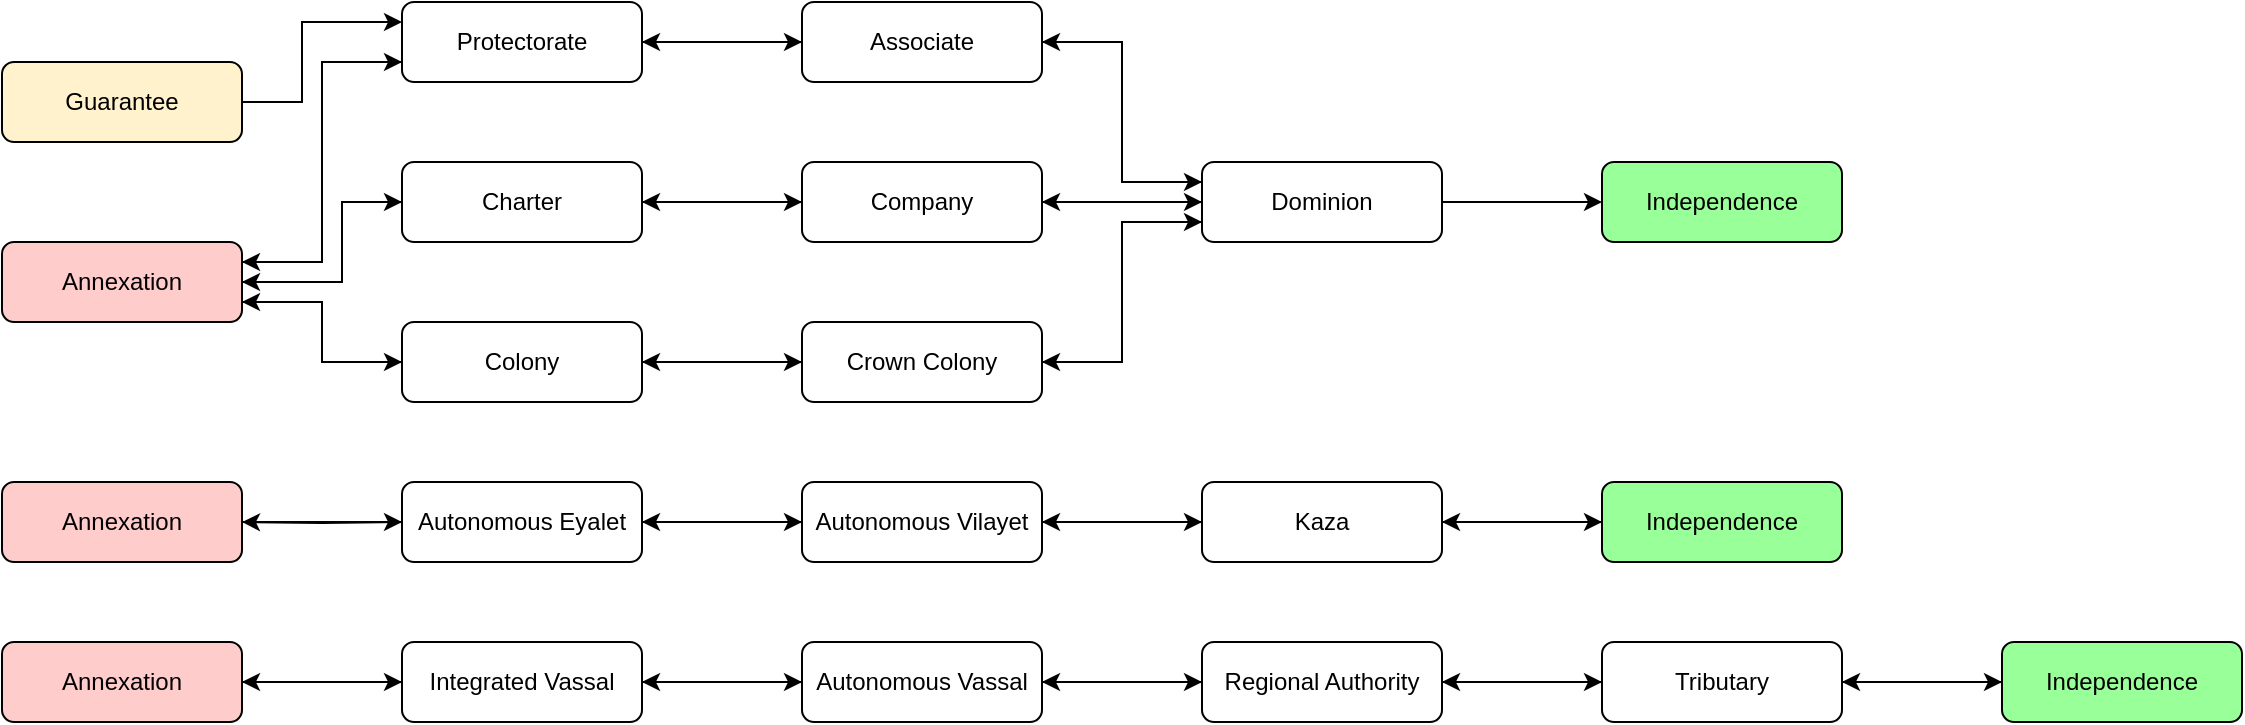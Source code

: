 <mxfile version="14.5.1" type="device" pages="3"><diagram id="C5RBs43oDa-KdzZeNtuy" name="Autonomy"><mxGraphModel dx="1264" dy="592" grid="1" gridSize="10" guides="1" tooltips="1" connect="1" arrows="1" fold="1" page="1" pageScale="1" pageWidth="827" pageHeight="1169" math="0" shadow="0"><root><mxCell id="WIyWlLk6GJQsqaUBKTNV-0"/><mxCell id="WIyWlLk6GJQsqaUBKTNV-1" parent="WIyWlLk6GJQsqaUBKTNV-0"/><mxCell id="ARL0-qfdKH1gLGvU-sWV-0" style="edgeStyle=orthogonalEdgeStyle;rounded=0;orthogonalLoop=1;jettySize=auto;html=1;entryX=0;entryY=0.25;entryDx=0;entryDy=0;" parent="WIyWlLk6GJQsqaUBKTNV-1" source="WIyWlLk6GJQsqaUBKTNV-3" target="ARL0-qfdKH1gLGvU-sWV-1" edge="1"><mxGeometry relative="1" as="geometry"><mxPoint x="240" y="60" as="targetPoint"/><Array as="points"><mxPoint x="190" y="90"/><mxPoint x="190" y="50"/></Array></mxGeometry></mxCell><mxCell id="WIyWlLk6GJQsqaUBKTNV-3" value="Guarantee" style="rounded=1;whiteSpace=wrap;html=1;fontSize=12;glass=0;strokeWidth=1;shadow=0;fillColor=#fff2cc;strokeColor=#000000;" parent="WIyWlLk6GJQsqaUBKTNV-1" vertex="1"><mxGeometry x="40" y="70" width="120" height="40" as="geometry"/></mxCell><mxCell id="ARL0-qfdKH1gLGvU-sWV-11" style="edgeStyle=orthogonalEdgeStyle;rounded=0;orthogonalLoop=1;jettySize=auto;html=1;entryX=0;entryY=0.5;entryDx=0;entryDy=0;" parent="WIyWlLk6GJQsqaUBKTNV-1" source="ARL0-qfdKH1gLGvU-sWV-1" target="ARL0-qfdKH1gLGvU-sWV-8" edge="1"><mxGeometry relative="1" as="geometry"><Array as="points"><mxPoint x="360" y="60"/><mxPoint x="360" y="60"/></Array></mxGeometry></mxCell><mxCell id="F4bUNa7UF81DJa8ka58F-28" style="edgeStyle=orthogonalEdgeStyle;rounded=0;orthogonalLoop=1;jettySize=auto;html=1;" edge="1" parent="WIyWlLk6GJQsqaUBKTNV-1" source="ARL0-qfdKH1gLGvU-sWV-1"><mxGeometry relative="1" as="geometry"><mxPoint x="160" y="170" as="targetPoint"/><Array as="points"><mxPoint x="200" y="70"/><mxPoint x="200" y="170"/></Array></mxGeometry></mxCell><mxCell id="ARL0-qfdKH1gLGvU-sWV-1" value="Protectorate" style="rounded=1;whiteSpace=wrap;html=1;fontSize=12;glass=0;strokeWidth=1;shadow=0;" parent="WIyWlLk6GJQsqaUBKTNV-1" vertex="1"><mxGeometry x="240" y="40" width="120" height="40" as="geometry"/></mxCell><mxCell id="ARL0-qfdKH1gLGvU-sWV-2" style="edgeStyle=orthogonalEdgeStyle;rounded=0;orthogonalLoop=1;jettySize=auto;html=1;entryX=0;entryY=0.5;entryDx=0;entryDy=0;" parent="WIyWlLk6GJQsqaUBKTNV-1" target="ARL0-qfdKH1gLGvU-sWV-4" edge="1"><mxGeometry relative="1" as="geometry"><mxPoint x="240" y="140" as="targetPoint"/><Array as="points"><mxPoint x="210" y="180"/><mxPoint x="210" y="140"/></Array><mxPoint x="160" y="180" as="sourcePoint"/></mxGeometry></mxCell><mxCell id="ARL0-qfdKH1gLGvU-sWV-6" style="edgeStyle=orthogonalEdgeStyle;rounded=0;orthogonalLoop=1;jettySize=auto;html=1;entryX=0;entryY=0.75;entryDx=0;entryDy=0;exitX=1;exitY=0.25;exitDx=0;exitDy=0;" parent="WIyWlLk6GJQsqaUBKTNV-1" target="ARL0-qfdKH1gLGvU-sWV-1" edge="1"><mxGeometry relative="1" as="geometry"><Array as="points"><mxPoint x="200" y="170"/><mxPoint x="200" y="70"/></Array><mxPoint x="160" y="170" as="sourcePoint"/></mxGeometry></mxCell><mxCell id="ARL0-qfdKH1gLGvU-sWV-18" style="edgeStyle=orthogonalEdgeStyle;rounded=0;orthogonalLoop=1;jettySize=auto;html=1;entryX=0;entryY=0.5;entryDx=0;entryDy=0;" parent="WIyWlLk6GJQsqaUBKTNV-1" target="ARL0-qfdKH1gLGvU-sWV-15" edge="1"><mxGeometry relative="1" as="geometry"><Array as="points"><mxPoint x="200" y="190"/><mxPoint x="200" y="220"/></Array><mxPoint x="160" y="190" as="sourcePoint"/></mxGeometry></mxCell><mxCell id="ARL0-qfdKH1gLGvU-sWV-7" style="edgeStyle=orthogonalEdgeStyle;rounded=0;orthogonalLoop=1;jettySize=auto;html=1;entryX=0;entryY=0.5;entryDx=0;entryDy=0;" parent="WIyWlLk6GJQsqaUBKTNV-1" source="ARL0-qfdKH1gLGvU-sWV-4" target="ARL0-qfdKH1gLGvU-sWV-5" edge="1"><mxGeometry relative="1" as="geometry"><mxPoint x="410" y="140" as="targetPoint"/></mxGeometry></mxCell><mxCell id="F4bUNa7UF81DJa8ka58F-29" style="edgeStyle=orthogonalEdgeStyle;rounded=0;orthogonalLoop=1;jettySize=auto;html=1;entryX=1;entryY=0.5;entryDx=0;entryDy=0;" edge="1" parent="WIyWlLk6GJQsqaUBKTNV-1" source="ARL0-qfdKH1gLGvU-sWV-4" target="F4bUNa7UF81DJa8ka58F-10"><mxGeometry relative="1" as="geometry"><Array as="points"><mxPoint x="210" y="140"/><mxPoint x="210" y="180"/></Array></mxGeometry></mxCell><mxCell id="ARL0-qfdKH1gLGvU-sWV-4" value="Charter" style="rounded=1;whiteSpace=wrap;html=1;fontSize=12;glass=0;strokeWidth=1;shadow=0;" parent="WIyWlLk6GJQsqaUBKTNV-1" vertex="1"><mxGeometry x="240" y="120" width="120" height="40" as="geometry"/></mxCell><mxCell id="ARL0-qfdKH1gLGvU-sWV-13" style="edgeStyle=orthogonalEdgeStyle;rounded=0;orthogonalLoop=1;jettySize=auto;html=1;entryX=0;entryY=0.5;entryDx=0;entryDy=0;" parent="WIyWlLk6GJQsqaUBKTNV-1" source="ARL0-qfdKH1gLGvU-sWV-5" target="ARL0-qfdKH1gLGvU-sWV-9" edge="1"><mxGeometry relative="1" as="geometry"/></mxCell><mxCell id="F4bUNa7UF81DJa8ka58F-32" style="edgeStyle=orthogonalEdgeStyle;rounded=0;orthogonalLoop=1;jettySize=auto;html=1;" edge="1" parent="WIyWlLk6GJQsqaUBKTNV-1" source="ARL0-qfdKH1gLGvU-sWV-5" target="ARL0-qfdKH1gLGvU-sWV-4"><mxGeometry relative="1" as="geometry"/></mxCell><mxCell id="ARL0-qfdKH1gLGvU-sWV-5" value="Company" style="rounded=1;whiteSpace=wrap;html=1;fontSize=12;glass=0;strokeWidth=1;shadow=0;" parent="WIyWlLk6GJQsqaUBKTNV-1" vertex="1"><mxGeometry x="440" y="120" width="120" height="40" as="geometry"/></mxCell><mxCell id="ARL0-qfdKH1gLGvU-sWV-12" style="edgeStyle=orthogonalEdgeStyle;rounded=0;orthogonalLoop=1;jettySize=auto;html=1;entryX=0;entryY=0.25;entryDx=0;entryDy=0;" parent="WIyWlLk6GJQsqaUBKTNV-1" source="ARL0-qfdKH1gLGvU-sWV-8" target="ARL0-qfdKH1gLGvU-sWV-9" edge="1"><mxGeometry relative="1" as="geometry"/></mxCell><mxCell id="F4bUNa7UF81DJa8ka58F-31" style="edgeStyle=orthogonalEdgeStyle;rounded=0;orthogonalLoop=1;jettySize=auto;html=1;entryX=1;entryY=0.5;entryDx=0;entryDy=0;" edge="1" parent="WIyWlLk6GJQsqaUBKTNV-1" source="ARL0-qfdKH1gLGvU-sWV-8" target="ARL0-qfdKH1gLGvU-sWV-1"><mxGeometry relative="1" as="geometry"/></mxCell><mxCell id="ARL0-qfdKH1gLGvU-sWV-8" value="Associate" style="rounded=1;whiteSpace=wrap;html=1;fontSize=12;glass=0;strokeWidth=1;shadow=0;" parent="WIyWlLk6GJQsqaUBKTNV-1" vertex="1"><mxGeometry x="440" y="40" width="120" height="40" as="geometry"/></mxCell><mxCell id="ARL0-qfdKH1gLGvU-sWV-19" style="edgeStyle=orthogonalEdgeStyle;rounded=0;orthogonalLoop=1;jettySize=auto;html=1;entryX=0;entryY=0.5;entryDx=0;entryDy=0;" parent="WIyWlLk6GJQsqaUBKTNV-1" source="ARL0-qfdKH1gLGvU-sWV-9" edge="1"><mxGeometry relative="1" as="geometry"><mxPoint x="840" y="140" as="targetPoint"/></mxGeometry></mxCell><mxCell id="F4bUNa7UF81DJa8ka58F-33" style="edgeStyle=orthogonalEdgeStyle;rounded=0;orthogonalLoop=1;jettySize=auto;html=1;exitX=0;exitY=0.25;exitDx=0;exitDy=0;entryX=1;entryY=0.5;entryDx=0;entryDy=0;" edge="1" parent="WIyWlLk6GJQsqaUBKTNV-1" source="ARL0-qfdKH1gLGvU-sWV-9" target="ARL0-qfdKH1gLGvU-sWV-8"><mxGeometry relative="1" as="geometry"/></mxCell><mxCell id="F4bUNa7UF81DJa8ka58F-34" style="edgeStyle=orthogonalEdgeStyle;rounded=0;orthogonalLoop=1;jettySize=auto;html=1;" edge="1" parent="WIyWlLk6GJQsqaUBKTNV-1" source="ARL0-qfdKH1gLGvU-sWV-9"><mxGeometry relative="1" as="geometry"><mxPoint x="560" y="140" as="targetPoint"/></mxGeometry></mxCell><mxCell id="F4bUNa7UF81DJa8ka58F-35" style="edgeStyle=orthogonalEdgeStyle;rounded=0;orthogonalLoop=1;jettySize=auto;html=1;entryX=1;entryY=0.5;entryDx=0;entryDy=0;" edge="1" parent="WIyWlLk6GJQsqaUBKTNV-1" source="ARL0-qfdKH1gLGvU-sWV-9" target="ARL0-qfdKH1gLGvU-sWV-16"><mxGeometry relative="1" as="geometry"><Array as="points"><mxPoint x="600" y="150"/><mxPoint x="600" y="220"/></Array></mxGeometry></mxCell><mxCell id="ARL0-qfdKH1gLGvU-sWV-9" value="Dominion" style="rounded=1;whiteSpace=wrap;html=1;fontSize=12;glass=0;strokeWidth=1;shadow=0;" parent="WIyWlLk6GJQsqaUBKTNV-1" vertex="1"><mxGeometry x="640" y="120" width="120" height="40" as="geometry"/></mxCell><mxCell id="ARL0-qfdKH1gLGvU-sWV-14" style="edgeStyle=orthogonalEdgeStyle;rounded=0;orthogonalLoop=1;jettySize=auto;html=1;entryX=0;entryY=0.5;entryDx=0;entryDy=0;" parent="WIyWlLk6GJQsqaUBKTNV-1" source="ARL0-qfdKH1gLGvU-sWV-15" target="ARL0-qfdKH1gLGvU-sWV-16" edge="1"><mxGeometry relative="1" as="geometry"><mxPoint x="410" y="220" as="targetPoint"/></mxGeometry></mxCell><mxCell id="F4bUNa7UF81DJa8ka58F-30" style="edgeStyle=orthogonalEdgeStyle;rounded=0;orthogonalLoop=1;jettySize=auto;html=1;entryX=1;entryY=0.75;entryDx=0;entryDy=0;" edge="1" parent="WIyWlLk6GJQsqaUBKTNV-1" source="ARL0-qfdKH1gLGvU-sWV-15" target="F4bUNa7UF81DJa8ka58F-10"><mxGeometry relative="1" as="geometry"><mxPoint x="170" y="190" as="targetPoint"/></mxGeometry></mxCell><mxCell id="ARL0-qfdKH1gLGvU-sWV-15" value="Colony" style="rounded=1;whiteSpace=wrap;html=1;fontSize=12;glass=0;strokeWidth=1;shadow=0;" parent="WIyWlLk6GJQsqaUBKTNV-1" vertex="1"><mxGeometry x="240" y="200" width="120" height="40" as="geometry"/></mxCell><mxCell id="ARL0-qfdKH1gLGvU-sWV-17" style="edgeStyle=orthogonalEdgeStyle;rounded=0;orthogonalLoop=1;jettySize=auto;html=1;entryX=0;entryY=0.75;entryDx=0;entryDy=0;" parent="WIyWlLk6GJQsqaUBKTNV-1" source="ARL0-qfdKH1gLGvU-sWV-16" target="ARL0-qfdKH1gLGvU-sWV-9" edge="1"><mxGeometry relative="1" as="geometry"/></mxCell><mxCell id="F4bUNa7UF81DJa8ka58F-36" style="edgeStyle=orthogonalEdgeStyle;rounded=0;orthogonalLoop=1;jettySize=auto;html=1;" edge="1" parent="WIyWlLk6GJQsqaUBKTNV-1" source="ARL0-qfdKH1gLGvU-sWV-16"><mxGeometry relative="1" as="geometry"><mxPoint x="360" y="220" as="targetPoint"/></mxGeometry></mxCell><mxCell id="ARL0-qfdKH1gLGvU-sWV-16" value="Crown Colony" style="rounded=1;whiteSpace=wrap;html=1;fontSize=12;glass=0;strokeWidth=1;shadow=0;" parent="WIyWlLk6GJQsqaUBKTNV-1" vertex="1"><mxGeometry x="440" y="200" width="120" height="40" as="geometry"/></mxCell><mxCell id="F4bUNa7UF81DJa8ka58F-4" style="edgeStyle=orthogonalEdgeStyle;rounded=0;orthogonalLoop=1;jettySize=auto;html=1;entryX=0;entryY=0.5;entryDx=0;entryDy=0;" edge="1" parent="WIyWlLk6GJQsqaUBKTNV-1" source="ARL0-qfdKH1gLGvU-sWV-20"><mxGeometry relative="1" as="geometry"><mxPoint x="240" y="300" as="targetPoint"/></mxGeometry></mxCell><mxCell id="ARL0-qfdKH1gLGvU-sWV-20" value="Annexation" style="rounded=1;whiteSpace=wrap;html=1;fontSize=12;glass=0;strokeWidth=1;shadow=0;fillColor=#FFCCCC;" parent="WIyWlLk6GJQsqaUBKTNV-1" vertex="1"><mxGeometry x="40" y="280" width="120" height="40" as="geometry"/></mxCell><mxCell id="F4bUNa7UF81DJa8ka58F-37" style="edgeStyle=orthogonalEdgeStyle;rounded=0;orthogonalLoop=1;jettySize=auto;html=1;entryX=1;entryY=0.5;entryDx=0;entryDy=0;" edge="1" parent="WIyWlLk6GJQsqaUBKTNV-1" target="ARL0-qfdKH1gLGvU-sWV-20"><mxGeometry relative="1" as="geometry"><mxPoint x="240" y="300" as="sourcePoint"/></mxGeometry></mxCell><mxCell id="F4bUNa7UF81DJa8ka58F-6" style="edgeStyle=orthogonalEdgeStyle;rounded=0;orthogonalLoop=1;jettySize=auto;html=1;entryX=0;entryY=0.5;entryDx=0;entryDy=0;" edge="1" parent="WIyWlLk6GJQsqaUBKTNV-1" source="F4bUNa7UF81DJa8ka58F-2" target="F4bUNa7UF81DJa8ka58F-3"><mxGeometry relative="1" as="geometry"><Array as="points"><mxPoint x="380" y="300"/><mxPoint x="380" y="300"/></Array></mxGeometry></mxCell><mxCell id="F4bUNa7UF81DJa8ka58F-2" value="Autonomous Eyalet" style="rounded=1;whiteSpace=wrap;html=1;fontSize=12;glass=0;strokeWidth=1;shadow=0;" vertex="1" parent="WIyWlLk6GJQsqaUBKTNV-1"><mxGeometry x="240" y="280" width="120" height="40" as="geometry"/></mxCell><mxCell id="F4bUNa7UF81DJa8ka58F-39" style="edgeStyle=orthogonalEdgeStyle;rounded=0;orthogonalLoop=1;jettySize=auto;html=1;entryX=1;entryY=0.5;entryDx=0;entryDy=0;" edge="1" parent="WIyWlLk6GJQsqaUBKTNV-1" source="F4bUNa7UF81DJa8ka58F-3" target="F4bUNa7UF81DJa8ka58F-2"><mxGeometry relative="1" as="geometry"/></mxCell><mxCell id="F4bUNa7UF81DJa8ka58F-49" style="edgeStyle=orthogonalEdgeStyle;rounded=0;orthogonalLoop=1;jettySize=auto;html=1;entryX=0;entryY=0.5;entryDx=0;entryDy=0;" edge="1" parent="WIyWlLk6GJQsqaUBKTNV-1" source="F4bUNa7UF81DJa8ka58F-3" target="F4bUNa7UF81DJa8ka58F-48"><mxGeometry relative="1" as="geometry"/></mxCell><mxCell id="F4bUNa7UF81DJa8ka58F-3" value="Autonomous Vilayet" style="rounded=1;whiteSpace=wrap;html=1;fontSize=12;glass=0;strokeWidth=1;shadow=0;" vertex="1" parent="WIyWlLk6GJQsqaUBKTNV-1"><mxGeometry x="440" y="280" width="120" height="40" as="geometry"/></mxCell><mxCell id="F4bUNa7UF81DJa8ka58F-9" value="Independence" style="rounded=1;whiteSpace=wrap;html=1;fontSize=12;glass=0;strokeWidth=1;shadow=0;fillColor=#99FF99;" vertex="1" parent="WIyWlLk6GJQsqaUBKTNV-1"><mxGeometry x="840" y="120" width="120" height="40" as="geometry"/></mxCell><mxCell id="F4bUNa7UF81DJa8ka58F-10" value="Annexation" style="rounded=1;whiteSpace=wrap;html=1;fontSize=12;glass=0;strokeWidth=1;shadow=0;fillColor=#FFCCCC;" vertex="1" parent="WIyWlLk6GJQsqaUBKTNV-1"><mxGeometry x="40" y="160" width="120" height="40" as="geometry"/></mxCell><mxCell id="F4bUNa7UF81DJa8ka58F-11" style="edgeStyle=orthogonalEdgeStyle;rounded=0;orthogonalLoop=1;jettySize=auto;html=1;entryX=0;entryY=0.5;entryDx=0;entryDy=0;" edge="1" parent="WIyWlLk6GJQsqaUBKTNV-1" source="F4bUNa7UF81DJa8ka58F-12" target="F4bUNa7UF81DJa8ka58F-14"><mxGeometry relative="1" as="geometry"><Array as="points"><mxPoint x="160" y="380"/><mxPoint x="160" y="380"/></Array></mxGeometry></mxCell><mxCell id="F4bUNa7UF81DJa8ka58F-12" value="Annexation" style="rounded=1;whiteSpace=wrap;html=1;fontSize=12;glass=0;strokeWidth=1;shadow=0;fillColor=#FFCCCC;" vertex="1" parent="WIyWlLk6GJQsqaUBKTNV-1"><mxGeometry x="40" y="360" width="120" height="40" as="geometry"/></mxCell><mxCell id="F4bUNa7UF81DJa8ka58F-13" style="edgeStyle=orthogonalEdgeStyle;rounded=0;orthogonalLoop=1;jettySize=auto;html=1;entryX=0;entryY=0.5;entryDx=0;entryDy=0;" edge="1" parent="WIyWlLk6GJQsqaUBKTNV-1" source="F4bUNa7UF81DJa8ka58F-14" target="F4bUNa7UF81DJa8ka58F-16"><mxGeometry relative="1" as="geometry"><Array as="points"><mxPoint x="400" y="380"/><mxPoint x="400" y="380"/></Array></mxGeometry></mxCell><mxCell id="F4bUNa7UF81DJa8ka58F-47" style="edgeStyle=orthogonalEdgeStyle;rounded=0;orthogonalLoop=1;jettySize=auto;html=1;" edge="1" parent="WIyWlLk6GJQsqaUBKTNV-1" source="F4bUNa7UF81DJa8ka58F-14" target="F4bUNa7UF81DJa8ka58F-12"><mxGeometry relative="1" as="geometry"/></mxCell><mxCell id="F4bUNa7UF81DJa8ka58F-14" value="Integrated Vassal" style="rounded=1;whiteSpace=wrap;html=1;fontSize=12;glass=0;strokeWidth=1;shadow=0;" vertex="1" parent="WIyWlLk6GJQsqaUBKTNV-1"><mxGeometry x="240" y="360" width="120" height="40" as="geometry"/></mxCell><mxCell id="F4bUNa7UF81DJa8ka58F-15" style="edgeStyle=orthogonalEdgeStyle;rounded=0;orthogonalLoop=1;jettySize=auto;html=1;entryX=0;entryY=0.5;entryDx=0;entryDy=0;" edge="1" parent="WIyWlLk6GJQsqaUBKTNV-1" source="F4bUNa7UF81DJa8ka58F-16" target="F4bUNa7UF81DJa8ka58F-18"><mxGeometry relative="1" as="geometry"/></mxCell><mxCell id="F4bUNa7UF81DJa8ka58F-46" style="edgeStyle=orthogonalEdgeStyle;rounded=0;orthogonalLoop=1;jettySize=auto;html=1;entryX=1;entryY=0.5;entryDx=0;entryDy=0;" edge="1" parent="WIyWlLk6GJQsqaUBKTNV-1" source="F4bUNa7UF81DJa8ka58F-16" target="F4bUNa7UF81DJa8ka58F-14"><mxGeometry relative="1" as="geometry"/></mxCell><mxCell id="F4bUNa7UF81DJa8ka58F-16" value="Autonomous Vassal" style="rounded=1;whiteSpace=wrap;html=1;fontSize=12;glass=0;strokeWidth=1;shadow=0;" vertex="1" parent="WIyWlLk6GJQsqaUBKTNV-1"><mxGeometry x="440" y="360" width="120" height="40" as="geometry"/></mxCell><mxCell id="F4bUNa7UF81DJa8ka58F-17" style="edgeStyle=orthogonalEdgeStyle;rounded=0;orthogonalLoop=1;jettySize=auto;html=1;entryX=0;entryY=0.5;entryDx=0;entryDy=0;" edge="1" parent="WIyWlLk6GJQsqaUBKTNV-1" source="F4bUNa7UF81DJa8ka58F-18"><mxGeometry relative="1" as="geometry"><mxPoint x="840" y="380" as="targetPoint"/></mxGeometry></mxCell><mxCell id="F4bUNa7UF81DJa8ka58F-45" style="edgeStyle=orthogonalEdgeStyle;rounded=0;orthogonalLoop=1;jettySize=auto;html=1;entryX=1;entryY=0.5;entryDx=0;entryDy=0;" edge="1" parent="WIyWlLk6GJQsqaUBKTNV-1" source="F4bUNa7UF81DJa8ka58F-18" target="F4bUNa7UF81DJa8ka58F-16"><mxGeometry relative="1" as="geometry"/></mxCell><mxCell id="F4bUNa7UF81DJa8ka58F-18" value="Regional Authority" style="rounded=1;whiteSpace=wrap;html=1;fontSize=12;glass=0;strokeWidth=1;shadow=0;" vertex="1" parent="WIyWlLk6GJQsqaUBKTNV-1"><mxGeometry x="640" y="360" width="120" height="40" as="geometry"/></mxCell><mxCell id="F4bUNa7UF81DJa8ka58F-42" value="" style="edgeStyle=orthogonalEdgeStyle;rounded=0;orthogonalLoop=1;jettySize=auto;html=1;" edge="1" parent="WIyWlLk6GJQsqaUBKTNV-1" source="F4bUNa7UF81DJa8ka58F-20" target="F4bUNa7UF81DJa8ka58F-18"><mxGeometry relative="1" as="geometry"><Array as="points"><mxPoint x="750" y="380"/><mxPoint x="750" y="380"/></Array></mxGeometry></mxCell><mxCell id="F4bUNa7UF81DJa8ka58F-55" value="" style="edgeStyle=orthogonalEdgeStyle;rounded=0;orthogonalLoop=1;jettySize=auto;html=1;" edge="1" parent="WIyWlLk6GJQsqaUBKTNV-1" source="F4bUNa7UF81DJa8ka58F-20" target="F4bUNa7UF81DJa8ka58F-25"><mxGeometry relative="1" as="geometry"><Array as="points"><mxPoint x="1040" y="380"/><mxPoint x="1040" y="380"/></Array></mxGeometry></mxCell><mxCell id="F4bUNa7UF81DJa8ka58F-20" value="Tributary" style="rounded=1;whiteSpace=wrap;html=1;fontSize=12;glass=0;strokeWidth=1;shadow=0;" vertex="1" parent="WIyWlLk6GJQsqaUBKTNV-1"><mxGeometry x="840" y="360" width="120" height="40" as="geometry"/></mxCell><mxCell id="F4bUNa7UF81DJa8ka58F-56" style="edgeStyle=orthogonalEdgeStyle;rounded=0;orthogonalLoop=1;jettySize=auto;html=1;entryX=1;entryY=0.5;entryDx=0;entryDy=0;" edge="1" parent="WIyWlLk6GJQsqaUBKTNV-1" source="F4bUNa7UF81DJa8ka58F-25" target="F4bUNa7UF81DJa8ka58F-20"><mxGeometry relative="1" as="geometry"/></mxCell><mxCell id="F4bUNa7UF81DJa8ka58F-25" value="Independence" style="rounded=1;whiteSpace=wrap;html=1;fontSize=12;glass=0;strokeWidth=1;shadow=0;fillColor=#99FF99;" vertex="1" parent="WIyWlLk6GJQsqaUBKTNV-1"><mxGeometry x="1040" y="360" width="120" height="40" as="geometry"/></mxCell><mxCell id="F4bUNa7UF81DJa8ka58F-52" style="edgeStyle=orthogonalEdgeStyle;rounded=0;orthogonalLoop=1;jettySize=auto;html=1;entryX=0;entryY=0.5;entryDx=0;entryDy=0;" edge="1" parent="WIyWlLk6GJQsqaUBKTNV-1" source="F4bUNa7UF81DJa8ka58F-48" target="F4bUNa7UF81DJa8ka58F-51"><mxGeometry relative="1" as="geometry"/></mxCell><mxCell id="F4bUNa7UF81DJa8ka58F-54" style="edgeStyle=orthogonalEdgeStyle;rounded=0;orthogonalLoop=1;jettySize=auto;html=1;entryX=1;entryY=0.5;entryDx=0;entryDy=0;" edge="1" parent="WIyWlLk6GJQsqaUBKTNV-1" source="F4bUNa7UF81DJa8ka58F-48" target="F4bUNa7UF81DJa8ka58F-3"><mxGeometry relative="1" as="geometry"/></mxCell><mxCell id="F4bUNa7UF81DJa8ka58F-48" value="Kaza" style="rounded=1;whiteSpace=wrap;html=1;fontSize=12;glass=0;strokeWidth=1;shadow=0;" vertex="1" parent="WIyWlLk6GJQsqaUBKTNV-1"><mxGeometry x="640" y="280" width="120" height="40" as="geometry"/></mxCell><mxCell id="F4bUNa7UF81DJa8ka58F-53" style="edgeStyle=orthogonalEdgeStyle;rounded=0;orthogonalLoop=1;jettySize=auto;html=1;entryX=1;entryY=0.5;entryDx=0;entryDy=0;" edge="1" parent="WIyWlLk6GJQsqaUBKTNV-1" source="F4bUNa7UF81DJa8ka58F-51" target="F4bUNa7UF81DJa8ka58F-48"><mxGeometry relative="1" as="geometry"/></mxCell><mxCell id="F4bUNa7UF81DJa8ka58F-51" value="Independence" style="rounded=1;whiteSpace=wrap;html=1;fontSize=12;glass=0;strokeWidth=1;shadow=0;fillColor=#99FF99;" vertex="1" parent="WIyWlLk6GJQsqaUBKTNV-1"><mxGeometry x="840" y="280" width="120" height="40" as="geometry"/></mxCell></root></mxGraphModel></diagram><diagram id="zalZbwzgi2-y-RQTUmuI" name="Governments"><mxGraphModel dx="1264" dy="592" grid="1" gridSize="10" guides="1" tooltips="1" connect="1" arrows="1" fold="1" page="1" pageScale="1" pageWidth="850" pageHeight="1100" math="0" shadow="0"><root><mxCell id="ccWR6eyRZt11rPFgTHuG-0"/><mxCell id="ccWR6eyRZt11rPFgTHuG-1" parent="ccWR6eyRZt11rPFgTHuG-0"/><mxCell id="67ln4Fjyi3JkgNxs9Hzm-4" style="edgeStyle=orthogonalEdgeStyle;rounded=0;orthogonalLoop=1;jettySize=auto;html=1;entryX=0;entryY=0.5;entryDx=0;entryDy=0;" edge="1" parent="ccWR6eyRZt11rPFgTHuG-1" source="Igvat0vYzQlk1V-AuKVg-0" target="67ln4Fjyi3JkgNxs9Hzm-0"><mxGeometry relative="1" as="geometry"/></mxCell><mxCell id="Igvat0vYzQlk1V-AuKVg-0" value="Unorganized Tribal&lt;br&gt;%NAME_ADJ% Tribes" style="rounded=1;whiteSpace=wrap;html=1;fontSize=12;glass=0;strokeWidth=1;shadow=0;" vertex="1" parent="ccWR6eyRZt11rPFgTHuG-1"><mxGeometry x="40" y="120" width="160" height="40" as="geometry"/></mxCell><mxCell id="Igvat0vYzQlk1V-AuKVg-2" value="" style="shape=image;verticalLabelPosition=bottom;labelBackgroundColor=#ffffff;verticalAlign=top;aspect=fixed;imageAspect=0;image=https://cdn.discordapp.com/attachments/455742250698407957/586740813103366147/africa_plan.png;" vertex="1" parent="ccWR6eyRZt11rPFgTHuG-1"><mxGeometry x="1180" y="50" width="426" height="520" as="geometry"/></mxCell><mxCell id="67ln4Fjyi3JkgNxs9Hzm-0" value="Organized Tribal&lt;br&gt;%NAME_ADJ% Tribe" style="rounded=1;whiteSpace=wrap;html=1;fontSize=12;glass=0;strokeWidth=1;shadow=0;" vertex="1" parent="ccWR6eyRZt11rPFgTHuG-1"><mxGeometry x="280" y="120" width="160" height="40" as="geometry"/></mxCell><mxCell id="67ln4Fjyi3JkgNxs9Hzm-5" style="edgeStyle=orthogonalEdgeStyle;rounded=0;orthogonalLoop=1;jettySize=auto;html=1;entryX=0;entryY=0.5;entryDx=0;entryDy=0;" edge="1" parent="ccWR6eyRZt11rPFgTHuG-1" source="67ln4Fjyi3JkgNxs9Hzm-2" target="67ln4Fjyi3JkgNxs9Hzm-3"><mxGeometry relative="1" as="geometry"/></mxCell><mxCell id="67ln4Fjyi3JkgNxs9Hzm-2" value="Unorganized Nomadic&lt;br&gt;%NAME_ADJ% Nomads" style="rounded=1;whiteSpace=wrap;html=1;fontSize=12;glass=0;strokeWidth=1;shadow=0;" vertex="1" parent="ccWR6eyRZt11rPFgTHuG-1"><mxGeometry x="40" y="280" width="160" height="40" as="geometry"/></mxCell><mxCell id="67ln4Fjyi3JkgNxs9Hzm-3" value="Organized Nomadic&lt;br&gt;%NAME_ADJS%" style="rounded=1;whiteSpace=wrap;html=1;fontSize=12;glass=0;strokeWidth=1;shadow=0;" vertex="1" parent="ccWR6eyRZt11rPFgTHuG-1"><mxGeometry x="280" y="280" width="160" height="40" as="geometry"/></mxCell><mxCell id="5bs_QpXTPPTdhKsjb_2G-0" style="edgeStyle=orthogonalEdgeStyle;rounded=0;orthogonalLoop=1;jettySize=auto;html=1;" edge="1" parent="ccWR6eyRZt11rPFgTHuG-1" source="67ln4Fjyi3JkgNxs9Hzm-7"><mxGeometry relative="1" as="geometry"><mxPoint x="760" y="220" as="targetPoint"/></mxGeometry></mxCell><mxCell id="67ln4Fjyi3JkgNxs9Hzm-7" value="Chiefdom/Shiekdom&lt;br&gt;%GOVT_TYPE% of %NAME%&amp;nbsp;" style="rounded=1;whiteSpace=wrap;html=1;fontSize=12;glass=0;strokeWidth=1;shadow=0;" vertex="1" parent="ccWR6eyRZt11rPFgTHuG-1"><mxGeometry x="520" y="200" width="160" height="40" as="geometry"/></mxCell><mxCell id="67ln4Fjyi3JkgNxs9Hzm-8" value="Warlordship&lt;br&gt;%LEADER%" style="rounded=1;whiteSpace=wrap;html=1;fontSize=12;glass=0;strokeWidth=1;shadow=0;" vertex="1" parent="ccWR6eyRZt11rPFgTHuG-1"><mxGeometry x="520" y="360" width="160" height="40" as="geometry"/></mxCell><mxCell id="67ln4Fjyi3JkgNxs9Hzm-11" style="edgeStyle=orthogonalEdgeStyle;rounded=0;orthogonalLoop=1;jettySize=auto;html=1;entryX=0;entryY=0.5;entryDx=0;entryDy=0;" edge="1" parent="ccWR6eyRZt11rPFgTHuG-1" source="67ln4Fjyi3JkgNxs9Hzm-9" target="67ln4Fjyi3JkgNxs9Hzm-10"><mxGeometry relative="1" as="geometry"/></mxCell><mxCell id="67ln4Fjyi3JkgNxs9Hzm-9" value="Unorganized Haven&lt;br&gt;%NAME% Haven" style="rounded=1;whiteSpace=wrap;html=1;fontSize=12;glass=0;strokeWidth=1;shadow=0;" vertex="1" parent="ccWR6eyRZt11rPFgTHuG-1"><mxGeometry x="40" y="440" width="160" height="40" as="geometry"/></mxCell><mxCell id="67ln4Fjyi3JkgNxs9Hzm-10" value="Organized Haven&lt;br&gt;%NAME% Haven" style="rounded=1;whiteSpace=wrap;html=1;fontSize=12;glass=0;strokeWidth=1;shadow=0;" vertex="1" parent="ccWR6eyRZt11rPFgTHuG-1"><mxGeometry x="280" y="440" width="160" height="40" as="geometry"/></mxCell><mxCell id="67ln4Fjyi3JkgNxs9Hzm-14" style="edgeStyle=orthogonalEdgeStyle;rounded=0;orthogonalLoop=1;jettySize=auto;html=1;entryX=0;entryY=0.5;entryDx=0;entryDy=0;" edge="1" parent="ccWR6eyRZt11rPFgTHuG-1" source="67ln4Fjyi3JkgNxs9Hzm-12" target="67ln4Fjyi3JkgNxs9Hzm-13"><mxGeometry relative="1" as="geometry"/></mxCell><mxCell id="67ln4Fjyi3JkgNxs9Hzm-12" value="Charter" style="rounded=1;whiteSpace=wrap;html=1;fontSize=12;glass=0;strokeWidth=1;shadow=0;" vertex="1" parent="ccWR6eyRZt11rPFgTHuG-1"><mxGeometry x="280" y="600" width="160" height="40" as="geometry"/></mxCell><mxCell id="67ln4Fjyi3JkgNxs9Hzm-18" style="edgeStyle=orthogonalEdgeStyle;rounded=0;orthogonalLoop=1;jettySize=auto;html=1;entryX=0;entryY=0.5;entryDx=0;entryDy=0;" edge="1" parent="ccWR6eyRZt11rPFgTHuG-1" source="67ln4Fjyi3JkgNxs9Hzm-13" target="67ln4Fjyi3JkgNxs9Hzm-15"><mxGeometry relative="1" as="geometry"/></mxCell><mxCell id="67ln4Fjyi3JkgNxs9Hzm-13" value="Company" style="rounded=1;whiteSpace=wrap;html=1;fontSize=12;glass=0;strokeWidth=1;shadow=0;" vertex="1" parent="ccWR6eyRZt11rPFgTHuG-1"><mxGeometry x="520" y="600" width="160" height="40" as="geometry"/></mxCell><mxCell id="67ln4Fjyi3JkgNxs9Hzm-15" value="Company" style="rounded=1;whiteSpace=wrap;html=1;fontSize=12;glass=0;strokeWidth=1;shadow=0;" vertex="1" parent="ccWR6eyRZt11rPFgTHuG-1"><mxGeometry x="760" y="600" width="160" height="40" as="geometry"/></mxCell></root></mxGraphModel></diagram><diagram id="AKJv8_-Pw0GGuNWrSrZ0" name="Regions"><mxGraphModel dx="1264" dy="592" grid="1" gridSize="10" guides="1" tooltips="1" connect="1" arrows="1" fold="1" page="1" pageScale="1" pageWidth="850" pageHeight="1100" math="0" shadow="0"><root><mxCell id="Yz2klcyicbw4mwOQErpe-0"/><mxCell id="Yz2klcyicbw4mwOQErpe-1" parent="Yz2klcyicbw4mwOQErpe-0"/></root></mxGraphModel></diagram></mxfile>